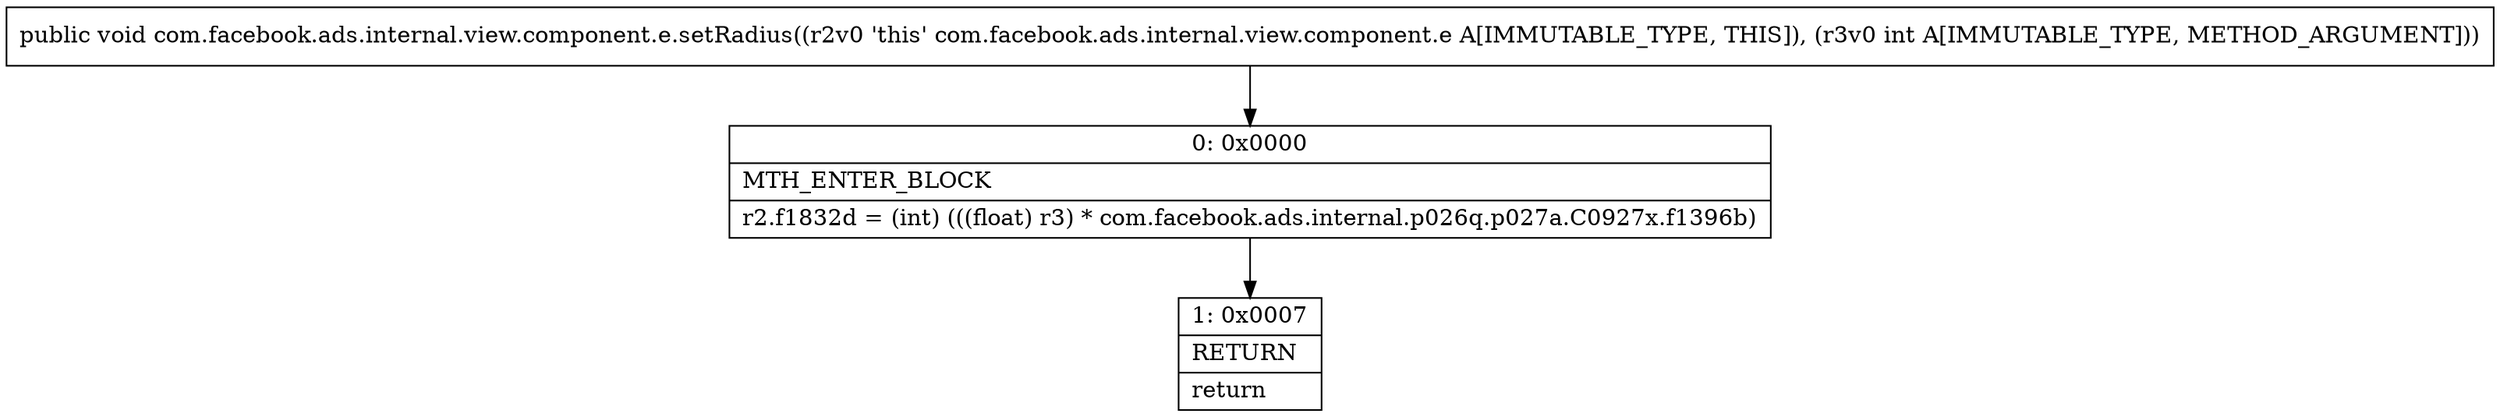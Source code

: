 digraph "CFG forcom.facebook.ads.internal.view.component.e.setRadius(I)V" {
Node_0 [shape=record,label="{0\:\ 0x0000|MTH_ENTER_BLOCK\l|r2.f1832d = (int) (((float) r3) * com.facebook.ads.internal.p026q.p027a.C0927x.f1396b)\l}"];
Node_1 [shape=record,label="{1\:\ 0x0007|RETURN\l|return\l}"];
MethodNode[shape=record,label="{public void com.facebook.ads.internal.view.component.e.setRadius((r2v0 'this' com.facebook.ads.internal.view.component.e A[IMMUTABLE_TYPE, THIS]), (r3v0 int A[IMMUTABLE_TYPE, METHOD_ARGUMENT])) }"];
MethodNode -> Node_0;
Node_0 -> Node_1;
}

